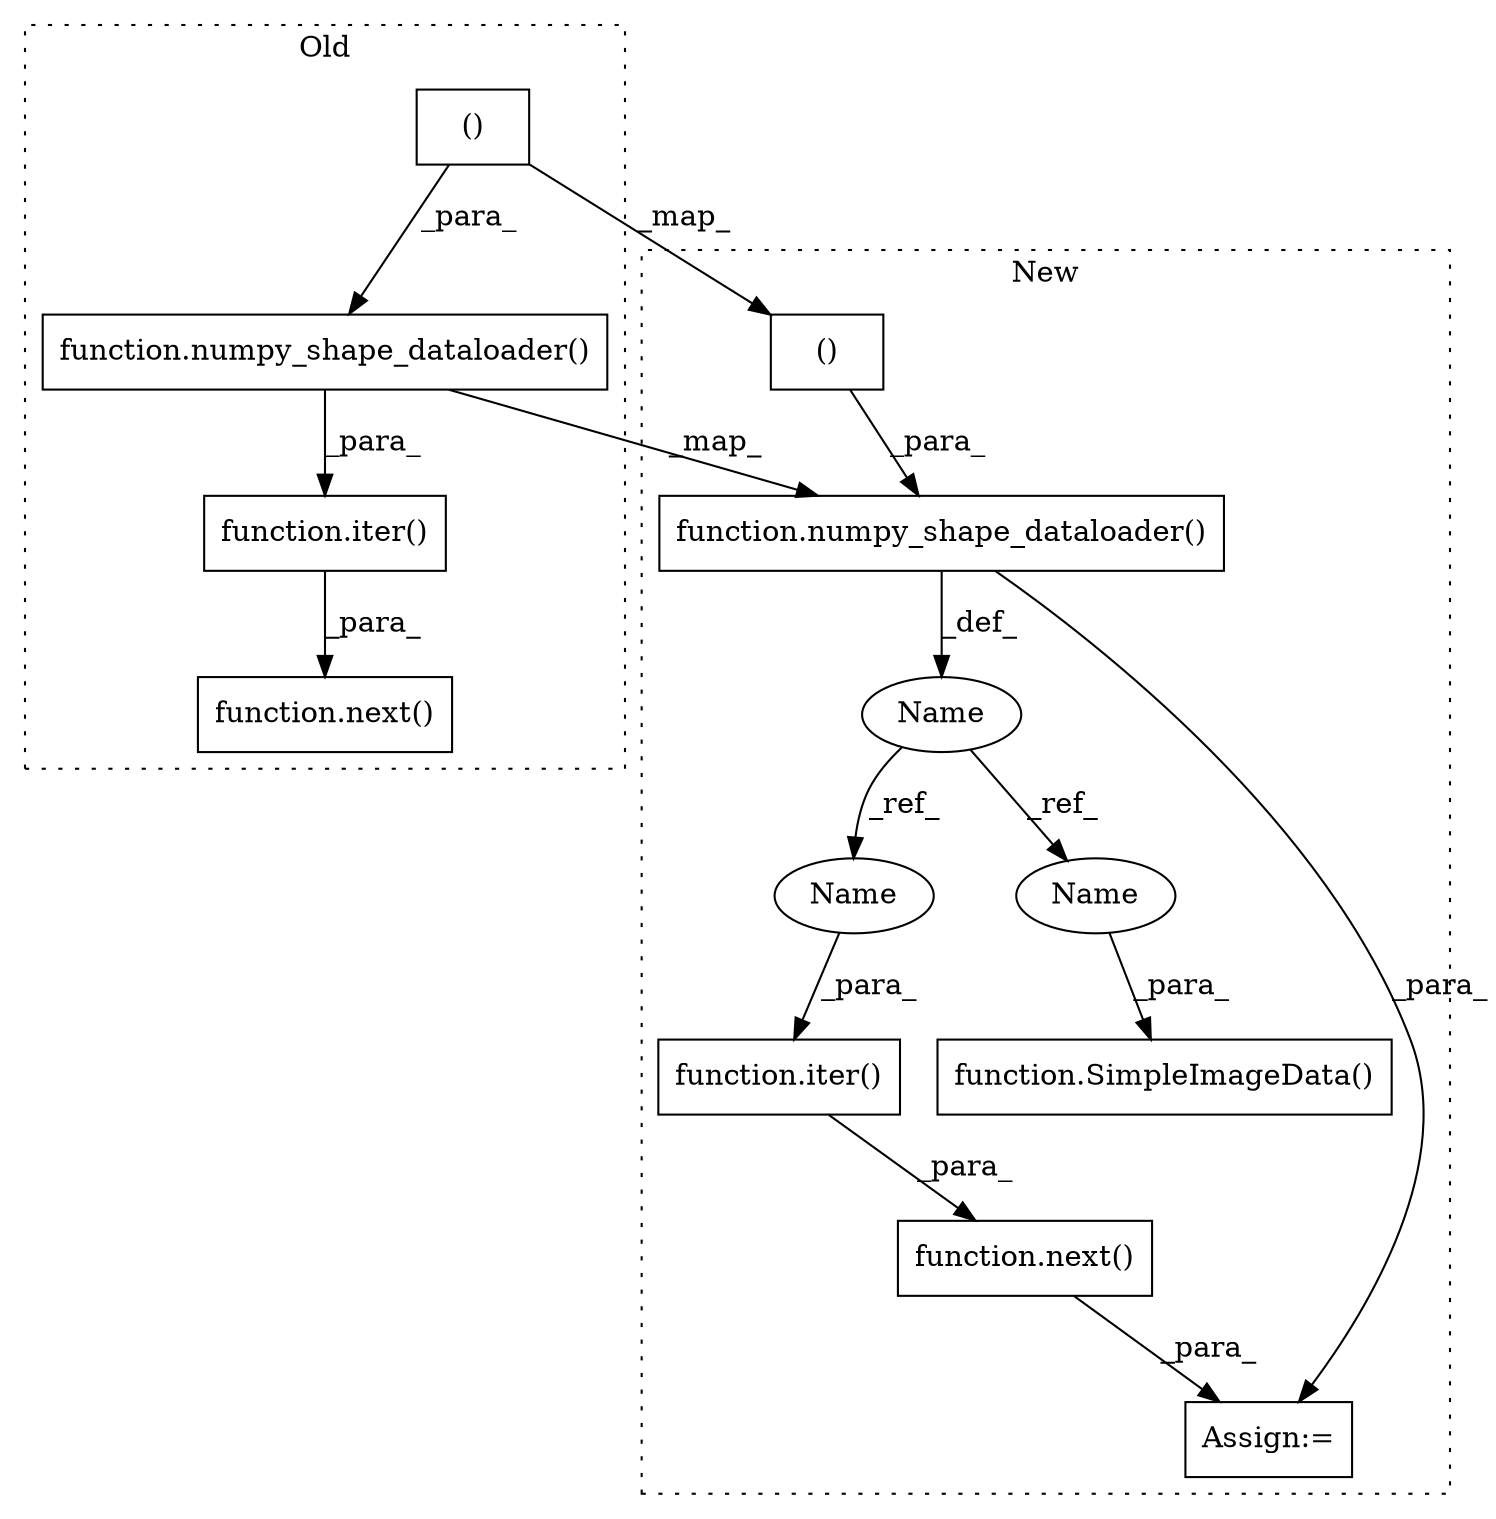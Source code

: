 digraph G {
subgraph cluster0 {
1 [label="function.iter()" a="75" s="3116,3153" l="5,1" shape="box"];
4 [label="function.numpy_shape_dataloader()" a="75" s="3121,3152" l="23,1" shape="box"];
5 [label="function.next()" a="75" s="3111,3154" l="5,1" shape="box"];
9 [label="()" a="54" s="3147" l="4" shape="box"];
label = "Old";
style="dotted";
}
subgraph cluster1 {
2 [label="function.SimpleImageData()" a="75" s="2644,2671" l="16,1" shape="box"];
3 [label="function.numpy_shape_dataloader()" a="75" s="2542,2573" l="23,1" shape="box"];
6 [label="function.next()" a="75" s="2587,2609" l="5,1" shape="box"];
7 [label="Name" a="87" s="2528" l="11" shape="ellipse"];
8 [label="function.iter()" a="75" s="2592,2608" l="5,1" shape="box"];
10 [label="()" a="54" s="2568" l="4" shape="box"];
11 [label="Assign:=" a="68" s="2584" l="3" shape="box"];
12 [label="Name" a="87" s="2597" l="11" shape="ellipse"];
13 [label="Name" a="87" s="2660" l="11" shape="ellipse"];
label = "New";
style="dotted";
}
1 -> 5 [label="_para_"];
3 -> 7 [label="_def_"];
3 -> 11 [label="_para_"];
4 -> 1 [label="_para_"];
4 -> 3 [label="_map_"];
6 -> 11 [label="_para_"];
7 -> 12 [label="_ref_"];
7 -> 13 [label="_ref_"];
8 -> 6 [label="_para_"];
9 -> 4 [label="_para_"];
9 -> 10 [label="_map_"];
10 -> 3 [label="_para_"];
12 -> 8 [label="_para_"];
13 -> 2 [label="_para_"];
}